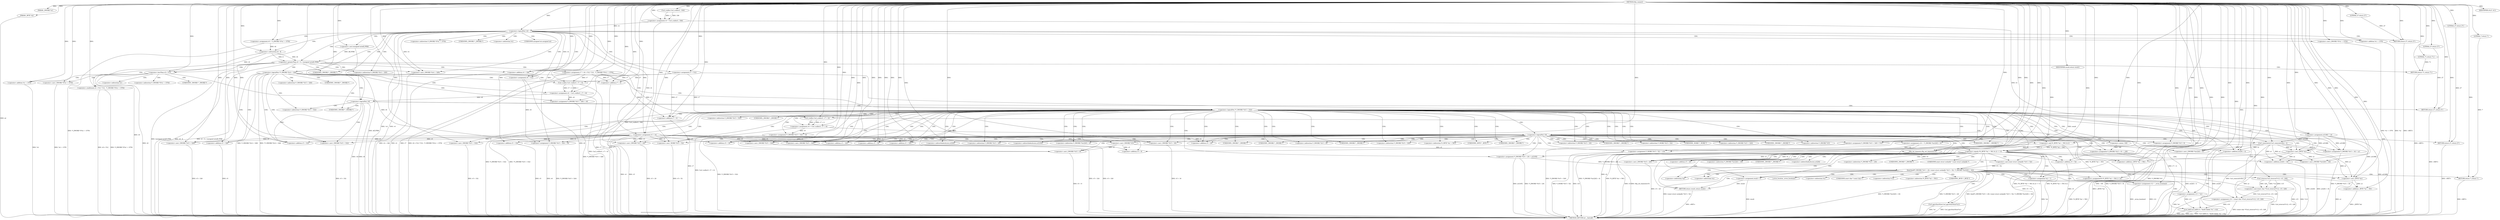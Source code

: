 digraph tftp_connect {  
"1000113" [label = "(METHOD,tftp_connect)" ]
"1000397" [label = "(METHOD_RETURN,int __fastcall)" ]
"1000114" [label = "(PARAM,_DWORD *a1)" ]
"1000115" [label = "(PARAM,_BYTE *a2)" ]
"1000129" [label = "(<operator>.assignment,v4 = Curl_ccalloc(1, 336))" ]
"1000131" [label = "(Curl_ccalloc,Curl_ccalloc(1, 336))" ]
"1000134" [label = "(<operator>.assignment,a1[188] = v4)" ]
"1000140" [label = "(<operator>.logicalNot,!v4)" ]
"1000142" [label = "(RETURN,return 27;,return 27;)" ]
"1000143" [label = "(LITERAL,27,return 27;)" ]
"1000144" [label = "(<operator>.assignment,v5 = v4)" ]
"1000147" [label = "(<operator>.assignment,v6 = *(_DWORD *)(*a1 + 1576))" ]
"1000150" [label = "(<operator>.cast,(_DWORD *)(*a1 + 1576))" ]
"1000152" [label = "(<operator>.addition,*a1 + 1576)" ]
"1000157" [label = "(IDENTIFIER,v6,if ( v6 ))" ]
"1000160" [label = "(<operator>.greaterThan,v6 - 8 > (unsigned int)off_FFB0)" ]
"1000161" [label = "(<operator>.subtraction,v6 - 8)" ]
"1000164" [label = "(<operator>.cast,(unsigned int)off_FFB0)" ]
"1000167" [label = "(RETURN,return 71;,return 71;)" ]
"1000168" [label = "(LITERAL,71,return 71;)" ]
"1000169" [label = "(<operator>.assignment,v7 = v6 < 512 ? 512 : *(_DWORD *)(*a1 + 1576))" ]
"1000171" [label = "(<operator>.conditional,v6 < 512 ? 512 : *(_DWORD *)(*a1 + 1576))" ]
"1000172" [label = "(<operator>.lessThan,v6 < 512)" ]
"1000177" [label = "(<operator>.cast,(_DWORD *)(*a1 + 1576))" ]
"1000179" [label = "(<operator>.addition,*a1 + 1576)" ]
"1000185" [label = "(<operator>.assignment,v6 = 512)" ]
"1000188" [label = "(<operator>.assignment,v7 = 512)" ]
"1000192" [label = "(<operator>.logicalNot,!*(_DWORD *)(v4 + 328))" ]
"1000194" [label = "(<operator>.cast,(_DWORD *)(v4 + 328))" ]
"1000196" [label = "(<operator>.addition,v4 + 328)" ]
"1000200" [label = "(<operator>.assignment,v8 = Curl_ccalloc(1, v7 + 4))" ]
"1000202" [label = "(Curl_ccalloc,Curl_ccalloc(1, v7 + 4))" ]
"1000204" [label = "(<operator>.addition,v7 + 4)" ]
"1000207" [label = "(<operator>.assignment,*(_DWORD *)(v5 + 328) = v8)" ]
"1000209" [label = "(<operator>.cast,(_DWORD *)(v5 + 328))" ]
"1000211" [label = "(<operator>.addition,v5 + 328)" ]
"1000216" [label = "(<operator>.logicalNot,!v8)" ]
"1000218" [label = "(RETURN,return 27;,return 27;)" ]
"1000219" [label = "(LITERAL,27,return 27;)" ]
"1000221" [label = "(<operator>.logicalNot,!*(_DWORD *)(v5 + 332))" ]
"1000223" [label = "(<operator>.cast,(_DWORD *)(v5 + 332))" ]
"1000225" [label = "(<operator>.addition,v5 + 332)" ]
"1000229" [label = "(<operator>.assignment,v9 = Curl_ccalloc(1, v7 + 4))" ]
"1000231" [label = "(Curl_ccalloc,Curl_ccalloc(1, v7 + 4))" ]
"1000233" [label = "(<operator>.addition,v7 + 4)" ]
"1000236" [label = "(<operator>.assignment,*(_DWORD *)(v5 + 332) = v9)" ]
"1000238" [label = "(<operator>.cast,(_DWORD *)(v5 + 332))" ]
"1000240" [label = "(<operator>.addition,v5 + 332)" ]
"1000245" [label = "(<operator>.logicalNot,!v9)" ]
"1000247" [label = "(RETURN,return 27;,return 27;)" ]
"1000248" [label = "(LITERAL,27,return 27;)" ]
"1000249" [label = "(Curl_conncontrol,Curl_conncontrol(a1, 1))" ]
"1000252" [label = "(<operator>.assignment,v10 = *(_DWORD *)(a1[20] + 4))" ]
"1000255" [label = "(<operator>.cast,(_DWORD *)(a1[20] + 4))" ]
"1000257" [label = "(<operator>.addition,a1[20] + 4)" ]
"1000262" [label = "(<operator>.assignment,*(_DWORD *)(v5 + 20) = a1[105])" ]
"1000264" [label = "(<operator>.cast,(_DWORD *)(v5 + 20))" ]
"1000266" [label = "(<operator>.addition,v5 + 20)" ]
"1000272" [label = "(<operator>.assignment,*(_DWORD *)(v5 + 320) = 512)" ]
"1000274" [label = "(<operator>.cast,(_DWORD *)(v5 + 320))" ]
"1000276" [label = "(<operator>.addition,v5 + 320)" ]
"1000280" [label = "(<operator>.assignment,*(_DWORD *)(v5 + 16) = a1)" ]
"1000282" [label = "(<operator>.cast,(_DWORD *)(v5 + 16))" ]
"1000284" [label = "(<operator>.addition,v5 + 16)" ]
"1000288" [label = "(<operator>.assignment,*(_WORD *)(v5 + 52) = v10)" ]
"1000290" [label = "(<operator>.cast,(_WORD *)(v5 + 52))" ]
"1000292" [label = "(<operator>.addition,v5 + 52)" ]
"1000296" [label = "(<operator>.assignment,*(_DWORD *)(v5 + 324) = v6)" ]
"1000298" [label = "(<operator>.cast,(_DWORD *)(v5 + 324))" ]
"1000300" [label = "(<operator>.addition,v5 + 324)" ]
"1000304" [label = "(<operator>.assignment,*(_DWORD *)v5 = 0)" ]
"1000306" [label = "(<operator>.cast,(_DWORD *)v5)" ]
"1000310" [label = "(<operator>.assignment,*(_DWORD *)(v5 + 8) = -100)" ]
"1000312" [label = "(<operator>.cast,(_DWORD *)(v5 + 8))" ]
"1000314" [label = "(<operator>.addition,v5 + 8)" ]
"1000317" [label = "(<operator>.minus,-100)" ]
"1000319" [label = "(tftp_set_timeouts,tftp_set_timeouts(v5))" ]
"1000322" [label = "(<operator>.equals,(*((_BYTE *)a1 + 591) & 2) == 0)" ]
"1000323" [label = "(<operator>.and,*((_BYTE *)a1 + 591) & 2)" ]
"1000325" [label = "(<operator>.addition,(_BYTE *)a1 + 591)" ]
"1000326" [label = "(<operator>.cast,(_BYTE *)a1)" ]
"1000334" [label = "(bind,bind(*(_DWORD *)(v5 + 20), (const struct sockaddr *)(v5 + 52), *(_DWORD *)(a1[20] + 16)))" ]
"1000336" [label = "(<operator>.cast,(_DWORD *)(v5 + 20))" ]
"1000338" [label = "(<operator>.addition,v5 + 20)" ]
"1000341" [label = "(<operator>.cast,(const struct sockaddr *)(v5 + 52))" ]
"1000343" [label = "(<operator>.addition,v5 + 52)" ]
"1000347" [label = "(<operator>.cast,(_DWORD *)(a1[20] + 16))" ]
"1000349" [label = "(<operator>.addition,a1[20] + 16)" ]
"1000355" [label = "(<operator>.assignment,v12 = _errno_location())" ]
"1000358" [label = "(<operator>.assignment,v13 = *a1)" ]
"1000362" [label = "(<operator>.assignment,v14 = (const char *)Curl_strerror(*v12, v15, 128))" ]
"1000364" [label = "(<operator>.cast,(const char *)Curl_strerror(*v12, v15, 128))" ]
"1000366" [label = "(Curl_strerror,Curl_strerror(*v12, v15, 128))" ]
"1000371" [label = "(Curl_failf,Curl_failf(v13, \"bind() failed; %s\", v14))" ]
"1000375" [label = "(RETURN,return 7;,return 7;)" ]
"1000376" [label = "(LITERAL,7,return 7;)" ]
"1000377" [label = "(<operators>.assignmentOr,*((_BYTE *)a1 + 591) |= 2u)" ]
"1000379" [label = "(<operator>.addition,(_BYTE *)a1 + 591)" ]
"1000380" [label = "(<operator>.cast,(_BYTE *)a1)" ]
"1000385" [label = "(Curl_pgrsStartNow,Curl_pgrsStartNow(*a1))" ]
"1000388" [label = "(<operator>.assignment,result = 0)" ]
"1000391" [label = "(<operator>.assignment,*a2 = 1)" ]
"1000395" [label = "(RETURN,return result;,return result;)" ]
"1000396" [label = "(IDENTIFIER,result,return result;)" ]
"1000149" [label = "(<operator>.indirection,*(_DWORD *)(*a1 + 1576))" ]
"1000151" [label = "(UNKNOWN,_DWORD *,_DWORD *)" ]
"1000153" [label = "(<operator>.indirection,*a1)" ]
"1000165" [label = "(UNKNOWN,unsigned int,unsigned int)" ]
"1000176" [label = "(<operator>.indirection,*(_DWORD *)(*a1 + 1576))" ]
"1000178" [label = "(UNKNOWN,_DWORD *,_DWORD *)" ]
"1000180" [label = "(<operator>.indirection,*a1)" ]
"1000193" [label = "(<operator>.indirection,*(_DWORD *)(v4 + 328))" ]
"1000195" [label = "(UNKNOWN,_DWORD *,_DWORD *)" ]
"1000208" [label = "(<operator>.indirection,*(_DWORD *)(v5 + 328))" ]
"1000210" [label = "(UNKNOWN,_DWORD *,_DWORD *)" ]
"1000222" [label = "(<operator>.indirection,*(_DWORD *)(v5 + 332))" ]
"1000224" [label = "(UNKNOWN,_DWORD *,_DWORD *)" ]
"1000237" [label = "(<operator>.indirection,*(_DWORD *)(v5 + 332))" ]
"1000239" [label = "(UNKNOWN,_DWORD *,_DWORD *)" ]
"1000254" [label = "(<operator>.indirection,*(_DWORD *)(a1[20] + 4))" ]
"1000256" [label = "(UNKNOWN,_DWORD *,_DWORD *)" ]
"1000258" [label = "(<operator>.indirectIndexAccess,a1[20])" ]
"1000263" [label = "(<operator>.indirection,*(_DWORD *)(v5 + 20))" ]
"1000265" [label = "(UNKNOWN,_DWORD *,_DWORD *)" ]
"1000269" [label = "(<operator>.indirectIndexAccess,a1[105])" ]
"1000273" [label = "(<operator>.indirection,*(_DWORD *)(v5 + 320))" ]
"1000275" [label = "(UNKNOWN,_DWORD *,_DWORD *)" ]
"1000281" [label = "(<operator>.indirection,*(_DWORD *)(v5 + 16))" ]
"1000283" [label = "(UNKNOWN,_DWORD *,_DWORD *)" ]
"1000289" [label = "(<operator>.indirection,*(_WORD *)(v5 + 52))" ]
"1000291" [label = "(UNKNOWN,_WORD *,_WORD *)" ]
"1000297" [label = "(<operator>.indirection,*(_DWORD *)(v5 + 324))" ]
"1000299" [label = "(UNKNOWN,_DWORD *,_DWORD *)" ]
"1000305" [label = "(<operator>.indirection,*(_DWORD *)v5)" ]
"1000307" [label = "(UNKNOWN,_DWORD *,_DWORD *)" ]
"1000311" [label = "(<operator>.indirection,*(_DWORD *)(v5 + 8))" ]
"1000313" [label = "(UNKNOWN,_DWORD *,_DWORD *)" ]
"1000324" [label = "(<operator>.indirection,*((_BYTE *)a1 + 591))" ]
"1000327" [label = "(UNKNOWN,_BYTE *,_BYTE *)" ]
"1000335" [label = "(<operator>.indirection,*(_DWORD *)(v5 + 20))" ]
"1000337" [label = "(UNKNOWN,_DWORD *,_DWORD *)" ]
"1000342" [label = "(UNKNOWN,const struct sockaddr *,const struct sockaddr *)" ]
"1000346" [label = "(<operator>.indirection,*(_DWORD *)(a1[20] + 16))" ]
"1000348" [label = "(UNKNOWN,_DWORD *,_DWORD *)" ]
"1000350" [label = "(<operator>.indirectIndexAccess,a1[20])" ]
"1000357" [label = "(_errno_location,_errno_location())" ]
"1000360" [label = "(<operator>.indirection,*a1)" ]
"1000365" [label = "(UNKNOWN,const char *,const char *)" ]
"1000367" [label = "(<operator>.indirection,*v12)" ]
"1000378" [label = "(<operator>.indirection,*((_BYTE *)a1 + 591))" ]
"1000381" [label = "(UNKNOWN,_BYTE *,_BYTE *)" ]
"1000386" [label = "(<operator>.indirection,*a1)" ]
"1000392" [label = "(<operator>.indirection,*a2)" ]
  "1000167" -> "1000397"  [ label = "DDG: <RET>"] 
  "1000257" -> "1000397"  [ label = "DDG: a1[20]"] 
  "1000272" -> "1000397"  [ label = "DDG: *(_DWORD *)(v5 + 320)"] 
  "1000358" -> "1000397"  [ label = "DDG: *a1"] 
  "1000211" -> "1000397"  [ label = "DDG: v5"] 
  "1000288" -> "1000397"  [ label = "DDG: *(_WORD *)(v5 + 52)"] 
  "1000160" -> "1000397"  [ label = "DDG: (unsigned int)off_FFB0"] 
  "1000160" -> "1000397"  [ label = "DDG: v6 - 8"] 
  "1000371" -> "1000397"  [ label = "DDG: v14"] 
  "1000204" -> "1000397"  [ label = "DDG: v7"] 
  "1000288" -> "1000397"  [ label = "DDG: v10"] 
  "1000388" -> "1000397"  [ label = "DDG: result"] 
  "1000334" -> "1000397"  [ label = "DDG: *(_DWORD *)(v5 + 20)"] 
  "1000322" -> "1000397"  [ label = "DDG: (*((_BYTE *)a1 + 591) & 2) == 0"] 
  "1000188" -> "1000397"  [ label = "DDG: v7"] 
  "1000164" -> "1000397"  [ label = "DDG: off_FFB0"] 
  "1000343" -> "1000397"  [ label = "DDG: v5"] 
  "1000319" -> "1000397"  [ label = "DDG: tftp_set_timeouts(v5)"] 
  "1000262" -> "1000397"  [ label = "DDG: a1[105]"] 
  "1000231" -> "1000397"  [ label = "DDG: v7 + 4"] 
  "1000245" -> "1000397"  [ label = "DDG: v9"] 
  "1000216" -> "1000397"  [ label = "DDG: v8"] 
  "1000334" -> "1000397"  [ label = "DDG: bind(*(_DWORD *)(v5 + 20), (const struct sockaddr *)(v5 + 52), *(_DWORD *)(a1[20] + 16))"] 
  "1000209" -> "1000397"  [ label = "DDG: v5 + 328"] 
  "1000322" -> "1000397"  [ label = "DDG: *((_BYTE *)a1 + 591) & 2"] 
  "1000362" -> "1000397"  [ label = "DDG: (const char *)Curl_strerror(*v12, v15, 128)"] 
  "1000366" -> "1000397"  [ label = "DDG: v15"] 
  "1000391" -> "1000397"  [ label = "DDG: *a2"] 
  "1000221" -> "1000397"  [ label = "DDG: !*(_DWORD *)(v5 + 332)"] 
  "1000379" -> "1000397"  [ label = "DDG: (_BYTE *)a1"] 
  "1000150" -> "1000397"  [ label = "DDG: *a1 + 1576"] 
  "1000233" -> "1000397"  [ label = "DDG: v7"] 
  "1000355" -> "1000397"  [ label = "DDG: v12"] 
  "1000380" -> "1000397"  [ label = "DDG: a1"] 
  "1000319" -> "1000397"  [ label = "DDG: v5"] 
  "1000264" -> "1000397"  [ label = "DDG: v5 + 20"] 
  "1000152" -> "1000397"  [ label = "DDG: *a1"] 
  "1000240" -> "1000397"  [ label = "DDG: v5"] 
  "1000334" -> "1000397"  [ label = "DDG: (const struct sockaddr *)(v5 + 52)"] 
  "1000290" -> "1000397"  [ label = "DDG: v5 + 52"] 
  "1000147" -> "1000397"  [ label = "DDG: *(_DWORD *)(*a1 + 1576)"] 
  "1000179" -> "1000397"  [ label = "DDG: *a1"] 
  "1000202" -> "1000397"  [ label = "DDG: v7 + 4"] 
  "1000115" -> "1000397"  [ label = "DDG: a2"] 
  "1000262" -> "1000397"  [ label = "DDG: *(_DWORD *)(v5 + 20)"] 
  "1000385" -> "1000397"  [ label = "DDG: Curl_pgrsStartNow(*a1)"] 
  "1000236" -> "1000397"  [ label = "DDG: *(_DWORD *)(v5 + 332)"] 
  "1000349" -> "1000397"  [ label = "DDG: a1[20]"] 
  "1000334" -> "1000397"  [ label = "DDG: *(_DWORD *)(a1[20] + 16)"] 
  "1000366" -> "1000397"  [ label = "DDG: *v12"] 
  "1000377" -> "1000397"  [ label = "DDG: *((_BYTE *)a1 + 591)"] 
  "1000221" -> "1000397"  [ label = "DDG: *(_DWORD *)(v5 + 332)"] 
  "1000192" -> "1000397"  [ label = "DDG: *(_DWORD *)(v4 + 328)"] 
  "1000129" -> "1000397"  [ label = "DDG: Curl_ccalloc(1, 336)"] 
  "1000312" -> "1000397"  [ label = "DDG: v5 + 8"] 
  "1000249" -> "1000397"  [ label = "DDG: Curl_conncontrol(a1, 1)"] 
  "1000341" -> "1000397"  [ label = "DDG: v5 + 52"] 
  "1000169" -> "1000397"  [ label = "DDG: v7"] 
  "1000364" -> "1000397"  [ label = "DDG: Curl_strerror(*v12, v15, 128)"] 
  "1000296" -> "1000397"  [ label = "DDG: v6"] 
  "1000223" -> "1000397"  [ label = "DDG: v5 + 332"] 
  "1000371" -> "1000397"  [ label = "DDG: v13"] 
  "1000310" -> "1000397"  [ label = "DDG: -100"] 
  "1000347" -> "1000397"  [ label = "DDG: a1[20] + 16"] 
  "1000229" -> "1000397"  [ label = "DDG: Curl_ccalloc(1, v7 + 4)"] 
  "1000310" -> "1000397"  [ label = "DDG: *(_DWORD *)(v5 + 8)"] 
  "1000207" -> "1000397"  [ label = "DDG: *(_DWORD *)(v5 + 328)"] 
  "1000255" -> "1000397"  [ label = "DDG: a1[20] + 4"] 
  "1000169" -> "1000397"  [ label = "DDG: v6 < 512 ? 512 : *(_DWORD *)(*a1 + 1576)"] 
  "1000280" -> "1000397"  [ label = "DDG: *(_DWORD *)(v5 + 16)"] 
  "1000134" -> "1000397"  [ label = "DDG: a1[188]"] 
  "1000140" -> "1000397"  [ label = "DDG: v4"] 
  "1000192" -> "1000397"  [ label = "DDG: !*(_DWORD *)(v4 + 328)"] 
  "1000326" -> "1000397"  [ label = "DDG: a1"] 
  "1000298" -> "1000397"  [ label = "DDG: v5 + 324"] 
  "1000171" -> "1000397"  [ label = "DDG: *(_DWORD *)(*a1 + 1576)"] 
  "1000177" -> "1000397"  [ label = "DDG: *a1 + 1576"] 
  "1000194" -> "1000397"  [ label = "DDG: v4 + 328"] 
  "1000140" -> "1000397"  [ label = "DDG: !v4"] 
  "1000144" -> "1000397"  [ label = "DDG: v5"] 
  "1000216" -> "1000397"  [ label = "DDG: !v8"] 
  "1000355" -> "1000397"  [ label = "DDG: _errno_location()"] 
  "1000282" -> "1000397"  [ label = "DDG: v5 + 16"] 
  "1000304" -> "1000397"  [ label = "DDG: *(_DWORD *)v5"] 
  "1000172" -> "1000397"  [ label = "DDG: v6"] 
  "1000160" -> "1000397"  [ label = "DDG: v6 - 8 > (unsigned int)off_FFB0"] 
  "1000252" -> "1000397"  [ label = "DDG: *(_DWORD *)(a1[20] + 4)"] 
  "1000325" -> "1000397"  [ label = "DDG: (_BYTE *)a1"] 
  "1000274" -> "1000397"  [ label = "DDG: v5 + 320"] 
  "1000171" -> "1000397"  [ label = "DDG: v6 < 512"] 
  "1000200" -> "1000397"  [ label = "DDG: Curl_ccalloc(1, v7 + 4)"] 
  "1000196" -> "1000397"  [ label = "DDG: v4"] 
  "1000296" -> "1000397"  [ label = "DDG: *(_DWORD *)(v5 + 324)"] 
  "1000144" -> "1000397"  [ label = "DDG: v4"] 
  "1000238" -> "1000397"  [ label = "DDG: v5 + 332"] 
  "1000245" -> "1000397"  [ label = "DDG: !v9"] 
  "1000336" -> "1000397"  [ label = "DDG: v5 + 20"] 
  "1000371" -> "1000397"  [ label = "DDG: Curl_failf(v13, \"bind() failed; %s\", v14)"] 
  "1000323" -> "1000397"  [ label = "DDG: *((_BYTE *)a1 + 591)"] 
  "1000385" -> "1000397"  [ label = "DDG: *a1"] 
  "1000161" -> "1000397"  [ label = "DDG: v6"] 
  "1000185" -> "1000397"  [ label = "DDG: v6"] 
  "1000247" -> "1000397"  [ label = "DDG: <RET>"] 
  "1000142" -> "1000397"  [ label = "DDG: <RET>"] 
  "1000375" -> "1000397"  [ label = "DDG: <RET>"] 
  "1000395" -> "1000397"  [ label = "DDG: <RET>"] 
  "1000218" -> "1000397"  [ label = "DDG: <RET>"] 
  "1000113" -> "1000114"  [ label = "DDG: "] 
  "1000113" -> "1000115"  [ label = "DDG: "] 
  "1000131" -> "1000129"  [ label = "DDG: 1"] 
  "1000131" -> "1000129"  [ label = "DDG: 336"] 
  "1000113" -> "1000129"  [ label = "DDG: "] 
  "1000113" -> "1000131"  [ label = "DDG: "] 
  "1000129" -> "1000134"  [ label = "DDG: v4"] 
  "1000113" -> "1000134"  [ label = "DDG: "] 
  "1000113" -> "1000140"  [ label = "DDG: "] 
  "1000129" -> "1000140"  [ label = "DDG: v4"] 
  "1000143" -> "1000142"  [ label = "DDG: 27"] 
  "1000113" -> "1000142"  [ label = "DDG: "] 
  "1000113" -> "1000143"  [ label = "DDG: "] 
  "1000140" -> "1000144"  [ label = "DDG: v4"] 
  "1000113" -> "1000144"  [ label = "DDG: "] 
  "1000113" -> "1000147"  [ label = "DDG: "] 
  "1000113" -> "1000150"  [ label = "DDG: "] 
  "1000113" -> "1000152"  [ label = "DDG: "] 
  "1000113" -> "1000157"  [ label = "DDG: "] 
  "1000161" -> "1000160"  [ label = "DDG: v6"] 
  "1000161" -> "1000160"  [ label = "DDG: 8"] 
  "1000147" -> "1000161"  [ label = "DDG: v6"] 
  "1000113" -> "1000161"  [ label = "DDG: "] 
  "1000164" -> "1000160"  [ label = "DDG: off_FFB0"] 
  "1000113" -> "1000164"  [ label = "DDG: "] 
  "1000168" -> "1000167"  [ label = "DDG: 71"] 
  "1000113" -> "1000167"  [ label = "DDG: "] 
  "1000113" -> "1000168"  [ label = "DDG: "] 
  "1000113" -> "1000169"  [ label = "DDG: "] 
  "1000161" -> "1000172"  [ label = "DDG: v6"] 
  "1000113" -> "1000172"  [ label = "DDG: "] 
  "1000113" -> "1000171"  [ label = "DDG: "] 
  "1000113" -> "1000177"  [ label = "DDG: "] 
  "1000113" -> "1000179"  [ label = "DDG: "] 
  "1000113" -> "1000185"  [ label = "DDG: "] 
  "1000113" -> "1000188"  [ label = "DDG: "] 
  "1000113" -> "1000194"  [ label = "DDG: "] 
  "1000140" -> "1000194"  [ label = "DDG: v4"] 
  "1000113" -> "1000196"  [ label = "DDG: "] 
  "1000140" -> "1000196"  [ label = "DDG: v4"] 
  "1000202" -> "1000200"  [ label = "DDG: 1"] 
  "1000202" -> "1000200"  [ label = "DDG: v7 + 4"] 
  "1000113" -> "1000200"  [ label = "DDG: "] 
  "1000113" -> "1000202"  [ label = "DDG: "] 
  "1000188" -> "1000202"  [ label = "DDG: v7"] 
  "1000169" -> "1000202"  [ label = "DDG: v7"] 
  "1000188" -> "1000204"  [ label = "DDG: v7"] 
  "1000169" -> "1000204"  [ label = "DDG: v7"] 
  "1000113" -> "1000204"  [ label = "DDG: "] 
  "1000200" -> "1000207"  [ label = "DDG: v8"] 
  "1000113" -> "1000207"  [ label = "DDG: "] 
  "1000144" -> "1000209"  [ label = "DDG: v5"] 
  "1000113" -> "1000209"  [ label = "DDG: "] 
  "1000144" -> "1000211"  [ label = "DDG: v5"] 
  "1000113" -> "1000211"  [ label = "DDG: "] 
  "1000113" -> "1000216"  [ label = "DDG: "] 
  "1000200" -> "1000216"  [ label = "DDG: v8"] 
  "1000219" -> "1000218"  [ label = "DDG: 27"] 
  "1000113" -> "1000218"  [ label = "DDG: "] 
  "1000113" -> "1000219"  [ label = "DDG: "] 
  "1000144" -> "1000223"  [ label = "DDG: v5"] 
  "1000113" -> "1000223"  [ label = "DDG: "] 
  "1000144" -> "1000225"  [ label = "DDG: v5"] 
  "1000113" -> "1000225"  [ label = "DDG: "] 
  "1000231" -> "1000229"  [ label = "DDG: 1"] 
  "1000231" -> "1000229"  [ label = "DDG: v7 + 4"] 
  "1000113" -> "1000229"  [ label = "DDG: "] 
  "1000113" -> "1000231"  [ label = "DDG: "] 
  "1000188" -> "1000231"  [ label = "DDG: v7"] 
  "1000169" -> "1000231"  [ label = "DDG: v7"] 
  "1000188" -> "1000233"  [ label = "DDG: v7"] 
  "1000169" -> "1000233"  [ label = "DDG: v7"] 
  "1000113" -> "1000233"  [ label = "DDG: "] 
  "1000229" -> "1000236"  [ label = "DDG: v9"] 
  "1000113" -> "1000236"  [ label = "DDG: "] 
  "1000113" -> "1000238"  [ label = "DDG: "] 
  "1000144" -> "1000238"  [ label = "DDG: v5"] 
  "1000113" -> "1000240"  [ label = "DDG: "] 
  "1000144" -> "1000240"  [ label = "DDG: v5"] 
  "1000113" -> "1000245"  [ label = "DDG: "] 
  "1000229" -> "1000245"  [ label = "DDG: v9"] 
  "1000248" -> "1000247"  [ label = "DDG: 27"] 
  "1000113" -> "1000247"  [ label = "DDG: "] 
  "1000113" -> "1000248"  [ label = "DDG: "] 
  "1000134" -> "1000249"  [ label = "DDG: a1[188]"] 
  "1000113" -> "1000249"  [ label = "DDG: "] 
  "1000113" -> "1000252"  [ label = "DDG: "] 
  "1000249" -> "1000255"  [ label = "DDG: a1"] 
  "1000113" -> "1000255"  [ label = "DDG: "] 
  "1000249" -> "1000257"  [ label = "DDG: a1"] 
  "1000113" -> "1000257"  [ label = "DDG: "] 
  "1000249" -> "1000262"  [ label = "DDG: a1"] 
  "1000113" -> "1000264"  [ label = "DDG: "] 
  "1000144" -> "1000264"  [ label = "DDG: v5"] 
  "1000113" -> "1000266"  [ label = "DDG: "] 
  "1000144" -> "1000266"  [ label = "DDG: v5"] 
  "1000113" -> "1000272"  [ label = "DDG: "] 
  "1000113" -> "1000274"  [ label = "DDG: "] 
  "1000144" -> "1000274"  [ label = "DDG: v5"] 
  "1000113" -> "1000276"  [ label = "DDG: "] 
  "1000144" -> "1000276"  [ label = "DDG: v5"] 
  "1000249" -> "1000280"  [ label = "DDG: a1"] 
  "1000134" -> "1000280"  [ label = "DDG: a1[188]"] 
  "1000113" -> "1000280"  [ label = "DDG: "] 
  "1000113" -> "1000282"  [ label = "DDG: "] 
  "1000144" -> "1000282"  [ label = "DDG: v5"] 
  "1000113" -> "1000284"  [ label = "DDG: "] 
  "1000144" -> "1000284"  [ label = "DDG: v5"] 
  "1000252" -> "1000288"  [ label = "DDG: v10"] 
  "1000113" -> "1000288"  [ label = "DDG: "] 
  "1000113" -> "1000290"  [ label = "DDG: "] 
  "1000144" -> "1000290"  [ label = "DDG: v5"] 
  "1000113" -> "1000292"  [ label = "DDG: "] 
  "1000144" -> "1000292"  [ label = "DDG: v5"] 
  "1000172" -> "1000296"  [ label = "DDG: v6"] 
  "1000185" -> "1000296"  [ label = "DDG: v6"] 
  "1000113" -> "1000296"  [ label = "DDG: "] 
  "1000113" -> "1000298"  [ label = "DDG: "] 
  "1000144" -> "1000298"  [ label = "DDG: v5"] 
  "1000113" -> "1000300"  [ label = "DDG: "] 
  "1000144" -> "1000300"  [ label = "DDG: v5"] 
  "1000113" -> "1000304"  [ label = "DDG: "] 
  "1000113" -> "1000306"  [ label = "DDG: "] 
  "1000144" -> "1000306"  [ label = "DDG: v5"] 
  "1000317" -> "1000310"  [ label = "DDG: 100"] 
  "1000306" -> "1000312"  [ label = "DDG: v5"] 
  "1000113" -> "1000312"  [ label = "DDG: "] 
  "1000306" -> "1000314"  [ label = "DDG: v5"] 
  "1000113" -> "1000314"  [ label = "DDG: "] 
  "1000113" -> "1000317"  [ label = "DDG: "] 
  "1000113" -> "1000319"  [ label = "DDG: "] 
  "1000306" -> "1000319"  [ label = "DDG: v5"] 
  "1000323" -> "1000322"  [ label = "DDG: *((_BYTE *)a1 + 591)"] 
  "1000323" -> "1000322"  [ label = "DDG: 2"] 
  "1000326" -> "1000325"  [ label = "DDG: a1"] 
  "1000134" -> "1000326"  [ label = "DDG: a1[188]"] 
  "1000113" -> "1000326"  [ label = "DDG: "] 
  "1000249" -> "1000326"  [ label = "DDG: a1"] 
  "1000113" -> "1000325"  [ label = "DDG: "] 
  "1000113" -> "1000323"  [ label = "DDG: "] 
  "1000113" -> "1000322"  [ label = "DDG: "] 
  "1000262" -> "1000334"  [ label = "DDG: *(_DWORD *)(v5 + 20)"] 
  "1000319" -> "1000336"  [ label = "DDG: v5"] 
  "1000113" -> "1000336"  [ label = "DDG: "] 
  "1000319" -> "1000338"  [ label = "DDG: v5"] 
  "1000113" -> "1000338"  [ label = "DDG: "] 
  "1000341" -> "1000334"  [ label = "DDG: v5 + 52"] 
  "1000113" -> "1000341"  [ label = "DDG: "] 
  "1000319" -> "1000341"  [ label = "DDG: v5"] 
  "1000113" -> "1000343"  [ label = "DDG: "] 
  "1000319" -> "1000343"  [ label = "DDG: v5"] 
  "1000326" -> "1000347"  [ label = "DDG: a1"] 
  "1000249" -> "1000347"  [ label = "DDG: a1"] 
  "1000113" -> "1000347"  [ label = "DDG: "] 
  "1000326" -> "1000349"  [ label = "DDG: a1"] 
  "1000249" -> "1000349"  [ label = "DDG: a1"] 
  "1000113" -> "1000349"  [ label = "DDG: "] 
  "1000113" -> "1000355"  [ label = "DDG: "] 
  "1000113" -> "1000358"  [ label = "DDG: "] 
  "1000364" -> "1000362"  [ label = "DDG: Curl_strerror(*v12, v15, 128)"] 
  "1000113" -> "1000362"  [ label = "DDG: "] 
  "1000366" -> "1000364"  [ label = "DDG: *v12"] 
  "1000366" -> "1000364"  [ label = "DDG: v15"] 
  "1000366" -> "1000364"  [ label = "DDG: 128"] 
  "1000113" -> "1000366"  [ label = "DDG: "] 
  "1000358" -> "1000371"  [ label = "DDG: v13"] 
  "1000113" -> "1000371"  [ label = "DDG: "] 
  "1000362" -> "1000371"  [ label = "DDG: v14"] 
  "1000376" -> "1000375"  [ label = "DDG: 7"] 
  "1000113" -> "1000375"  [ label = "DDG: "] 
  "1000113" -> "1000376"  [ label = "DDG: "] 
  "1000113" -> "1000377"  [ label = "DDG: "] 
  "1000323" -> "1000377"  [ label = "DDG: *((_BYTE *)a1 + 591)"] 
  "1000380" -> "1000379"  [ label = "DDG: a1"] 
  "1000134" -> "1000380"  [ label = "DDG: a1[188]"] 
  "1000326" -> "1000380"  [ label = "DDG: a1"] 
  "1000113" -> "1000380"  [ label = "DDG: "] 
  "1000249" -> "1000380"  [ label = "DDG: a1"] 
  "1000113" -> "1000379"  [ label = "DDG: "] 
  "1000113" -> "1000388"  [ label = "DDG: "] 
  "1000113" -> "1000391"  [ label = "DDG: "] 
  "1000396" -> "1000395"  [ label = "DDG: result"] 
  "1000388" -> "1000395"  [ label = "DDG: result"] 
  "1000113" -> "1000396"  [ label = "DDG: "] 
  "1000140" -> "1000144"  [ label = "CDG: "] 
  "1000140" -> "1000142"  [ label = "CDG: "] 
  "1000140" -> "1000153"  [ label = "CDG: "] 
  "1000140" -> "1000152"  [ label = "CDG: "] 
  "1000140" -> "1000151"  [ label = "CDG: "] 
  "1000140" -> "1000150"  [ label = "CDG: "] 
  "1000140" -> "1000149"  [ label = "CDG: "] 
  "1000140" -> "1000147"  [ label = "CDG: "] 
  "1000140" -> "1000160"  [ label = "CDG: "] 
  "1000140" -> "1000165"  [ label = "CDG: "] 
  "1000140" -> "1000164"  [ label = "CDG: "] 
  "1000140" -> "1000161"  [ label = "CDG: "] 
  "1000140" -> "1000192"  [ label = "CDG: "] 
  "1000140" -> "1000188"  [ label = "CDG: "] 
  "1000140" -> "1000185"  [ label = "CDG: "] 
  "1000140" -> "1000196"  [ label = "CDG: "] 
  "1000140" -> "1000195"  [ label = "CDG: "] 
  "1000140" -> "1000194"  [ label = "CDG: "] 
  "1000140" -> "1000193"  [ label = "CDG: "] 
  "1000160" -> "1000172"  [ label = "CDG: "] 
  "1000160" -> "1000171"  [ label = "CDG: "] 
  "1000160" -> "1000169"  [ label = "CDG: "] 
  "1000160" -> "1000167"  [ label = "CDG: "] 
  "1000160" -> "1000192"  [ label = "CDG: "] 
  "1000160" -> "1000196"  [ label = "CDG: "] 
  "1000160" -> "1000195"  [ label = "CDG: "] 
  "1000160" -> "1000194"  [ label = "CDG: "] 
  "1000160" -> "1000193"  [ label = "CDG: "] 
  "1000172" -> "1000176"  [ label = "CDG: "] 
  "1000172" -> "1000180"  [ label = "CDG: "] 
  "1000172" -> "1000179"  [ label = "CDG: "] 
  "1000172" -> "1000178"  [ label = "CDG: "] 
  "1000172" -> "1000177"  [ label = "CDG: "] 
  "1000192" -> "1000208"  [ label = "CDG: "] 
  "1000192" -> "1000207"  [ label = "CDG: "] 
  "1000192" -> "1000204"  [ label = "CDG: "] 
  "1000192" -> "1000202"  [ label = "CDG: "] 
  "1000192" -> "1000200"  [ label = "CDG: "] 
  "1000192" -> "1000224"  [ label = "CDG: "] 
  "1000192" -> "1000223"  [ label = "CDG: "] 
  "1000192" -> "1000222"  [ label = "CDG: "] 
  "1000192" -> "1000221"  [ label = "CDG: "] 
  "1000192" -> "1000216"  [ label = "CDG: "] 
  "1000192" -> "1000211"  [ label = "CDG: "] 
  "1000192" -> "1000210"  [ label = "CDG: "] 
  "1000192" -> "1000209"  [ label = "CDG: "] 
  "1000192" -> "1000225"  [ label = "CDG: "] 
  "1000216" -> "1000224"  [ label = "CDG: "] 
  "1000216" -> "1000223"  [ label = "CDG: "] 
  "1000216" -> "1000222"  [ label = "CDG: "] 
  "1000216" -> "1000221"  [ label = "CDG: "] 
  "1000216" -> "1000218"  [ label = "CDG: "] 
  "1000216" -> "1000225"  [ label = "CDG: "] 
  "1000221" -> "1000240"  [ label = "CDG: "] 
  "1000221" -> "1000239"  [ label = "CDG: "] 
  "1000221" -> "1000238"  [ label = "CDG: "] 
  "1000221" -> "1000237"  [ label = "CDG: "] 
  "1000221" -> "1000236"  [ label = "CDG: "] 
  "1000221" -> "1000233"  [ label = "CDG: "] 
  "1000221" -> "1000231"  [ label = "CDG: "] 
  "1000221" -> "1000229"  [ label = "CDG: "] 
  "1000221" -> "1000256"  [ label = "CDG: "] 
  "1000221" -> "1000255"  [ label = "CDG: "] 
  "1000221" -> "1000254"  [ label = "CDG: "] 
  "1000221" -> "1000252"  [ label = "CDG: "] 
  "1000221" -> "1000249"  [ label = "CDG: "] 
  "1000221" -> "1000245"  [ label = "CDG: "] 
  "1000221" -> "1000272"  [ label = "CDG: "] 
  "1000221" -> "1000269"  [ label = "CDG: "] 
  "1000221" -> "1000266"  [ label = "CDG: "] 
  "1000221" -> "1000265"  [ label = "CDG: "] 
  "1000221" -> "1000264"  [ label = "CDG: "] 
  "1000221" -> "1000263"  [ label = "CDG: "] 
  "1000221" -> "1000262"  [ label = "CDG: "] 
  "1000221" -> "1000258"  [ label = "CDG: "] 
  "1000221" -> "1000257"  [ label = "CDG: "] 
  "1000221" -> "1000288"  [ label = "CDG: "] 
  "1000221" -> "1000284"  [ label = "CDG: "] 
  "1000221" -> "1000283"  [ label = "CDG: "] 
  "1000221" -> "1000282"  [ label = "CDG: "] 
  "1000221" -> "1000281"  [ label = "CDG: "] 
  "1000221" -> "1000280"  [ label = "CDG: "] 
  "1000221" -> "1000276"  [ label = "CDG: "] 
  "1000221" -> "1000275"  [ label = "CDG: "] 
  "1000221" -> "1000274"  [ label = "CDG: "] 
  "1000221" -> "1000273"  [ label = "CDG: "] 
  "1000221" -> "1000304"  [ label = "CDG: "] 
  "1000221" -> "1000300"  [ label = "CDG: "] 
  "1000221" -> "1000299"  [ label = "CDG: "] 
  "1000221" -> "1000298"  [ label = "CDG: "] 
  "1000221" -> "1000297"  [ label = "CDG: "] 
  "1000221" -> "1000296"  [ label = "CDG: "] 
  "1000221" -> "1000292"  [ label = "CDG: "] 
  "1000221" -> "1000291"  [ label = "CDG: "] 
  "1000221" -> "1000290"  [ label = "CDG: "] 
  "1000221" -> "1000289"  [ label = "CDG: "] 
  "1000221" -> "1000319"  [ label = "CDG: "] 
  "1000221" -> "1000317"  [ label = "CDG: "] 
  "1000221" -> "1000314"  [ label = "CDG: "] 
  "1000221" -> "1000313"  [ label = "CDG: "] 
  "1000221" -> "1000312"  [ label = "CDG: "] 
  "1000221" -> "1000311"  [ label = "CDG: "] 
  "1000221" -> "1000310"  [ label = "CDG: "] 
  "1000221" -> "1000307"  [ label = "CDG: "] 
  "1000221" -> "1000306"  [ label = "CDG: "] 
  "1000221" -> "1000305"  [ label = "CDG: "] 
  "1000221" -> "1000327"  [ label = "CDG: "] 
  "1000221" -> "1000326"  [ label = "CDG: "] 
  "1000221" -> "1000325"  [ label = "CDG: "] 
  "1000221" -> "1000324"  [ label = "CDG: "] 
  "1000221" -> "1000323"  [ label = "CDG: "] 
  "1000221" -> "1000322"  [ label = "CDG: "] 
  "1000245" -> "1000256"  [ label = "CDG: "] 
  "1000245" -> "1000255"  [ label = "CDG: "] 
  "1000245" -> "1000254"  [ label = "CDG: "] 
  "1000245" -> "1000252"  [ label = "CDG: "] 
  "1000245" -> "1000249"  [ label = "CDG: "] 
  "1000245" -> "1000247"  [ label = "CDG: "] 
  "1000245" -> "1000272"  [ label = "CDG: "] 
  "1000245" -> "1000269"  [ label = "CDG: "] 
  "1000245" -> "1000266"  [ label = "CDG: "] 
  "1000245" -> "1000265"  [ label = "CDG: "] 
  "1000245" -> "1000264"  [ label = "CDG: "] 
  "1000245" -> "1000263"  [ label = "CDG: "] 
  "1000245" -> "1000262"  [ label = "CDG: "] 
  "1000245" -> "1000258"  [ label = "CDG: "] 
  "1000245" -> "1000257"  [ label = "CDG: "] 
  "1000245" -> "1000288"  [ label = "CDG: "] 
  "1000245" -> "1000284"  [ label = "CDG: "] 
  "1000245" -> "1000283"  [ label = "CDG: "] 
  "1000245" -> "1000282"  [ label = "CDG: "] 
  "1000245" -> "1000281"  [ label = "CDG: "] 
  "1000245" -> "1000280"  [ label = "CDG: "] 
  "1000245" -> "1000276"  [ label = "CDG: "] 
  "1000245" -> "1000275"  [ label = "CDG: "] 
  "1000245" -> "1000274"  [ label = "CDG: "] 
  "1000245" -> "1000273"  [ label = "CDG: "] 
  "1000245" -> "1000304"  [ label = "CDG: "] 
  "1000245" -> "1000300"  [ label = "CDG: "] 
  "1000245" -> "1000299"  [ label = "CDG: "] 
  "1000245" -> "1000298"  [ label = "CDG: "] 
  "1000245" -> "1000297"  [ label = "CDG: "] 
  "1000245" -> "1000296"  [ label = "CDG: "] 
  "1000245" -> "1000292"  [ label = "CDG: "] 
  "1000245" -> "1000291"  [ label = "CDG: "] 
  "1000245" -> "1000290"  [ label = "CDG: "] 
  "1000245" -> "1000289"  [ label = "CDG: "] 
  "1000245" -> "1000319"  [ label = "CDG: "] 
  "1000245" -> "1000317"  [ label = "CDG: "] 
  "1000245" -> "1000314"  [ label = "CDG: "] 
  "1000245" -> "1000313"  [ label = "CDG: "] 
  "1000245" -> "1000312"  [ label = "CDG: "] 
  "1000245" -> "1000311"  [ label = "CDG: "] 
  "1000245" -> "1000310"  [ label = "CDG: "] 
  "1000245" -> "1000307"  [ label = "CDG: "] 
  "1000245" -> "1000306"  [ label = "CDG: "] 
  "1000245" -> "1000305"  [ label = "CDG: "] 
  "1000245" -> "1000327"  [ label = "CDG: "] 
  "1000245" -> "1000326"  [ label = "CDG: "] 
  "1000245" -> "1000325"  [ label = "CDG: "] 
  "1000245" -> "1000324"  [ label = "CDG: "] 
  "1000245" -> "1000323"  [ label = "CDG: "] 
  "1000245" -> "1000322"  [ label = "CDG: "] 
  "1000322" -> "1000336"  [ label = "CDG: "] 
  "1000322" -> "1000335"  [ label = "CDG: "] 
  "1000322" -> "1000334"  [ label = "CDG: "] 
  "1000322" -> "1000350"  [ label = "CDG: "] 
  "1000322" -> "1000349"  [ label = "CDG: "] 
  "1000322" -> "1000348"  [ label = "CDG: "] 
  "1000322" -> "1000347"  [ label = "CDG: "] 
  "1000322" -> "1000346"  [ label = "CDG: "] 
  "1000322" -> "1000343"  [ label = "CDG: "] 
  "1000322" -> "1000342"  [ label = "CDG: "] 
  "1000322" -> "1000341"  [ label = "CDG: "] 
  "1000322" -> "1000338"  [ label = "CDG: "] 
  "1000322" -> "1000337"  [ label = "CDG: "] 
  "1000322" -> "1000395"  [ label = "CDG: "] 
  "1000322" -> "1000392"  [ label = "CDG: "] 
  "1000322" -> "1000391"  [ label = "CDG: "] 
  "1000322" -> "1000388"  [ label = "CDG: "] 
  "1000322" -> "1000386"  [ label = "CDG: "] 
  "1000322" -> "1000385"  [ label = "CDG: "] 
  "1000334" -> "1000367"  [ label = "CDG: "] 
  "1000334" -> "1000366"  [ label = "CDG: "] 
  "1000334" -> "1000365"  [ label = "CDG: "] 
  "1000334" -> "1000364"  [ label = "CDG: "] 
  "1000334" -> "1000362"  [ label = "CDG: "] 
  "1000334" -> "1000360"  [ label = "CDG: "] 
  "1000334" -> "1000358"  [ label = "CDG: "] 
  "1000334" -> "1000357"  [ label = "CDG: "] 
  "1000334" -> "1000355"  [ label = "CDG: "] 
  "1000334" -> "1000381"  [ label = "CDG: "] 
  "1000334" -> "1000380"  [ label = "CDG: "] 
  "1000334" -> "1000379"  [ label = "CDG: "] 
  "1000334" -> "1000378"  [ label = "CDG: "] 
  "1000334" -> "1000377"  [ label = "CDG: "] 
  "1000334" -> "1000375"  [ label = "CDG: "] 
  "1000334" -> "1000371"  [ label = "CDG: "] 
  "1000334" -> "1000395"  [ label = "CDG: "] 
  "1000334" -> "1000392"  [ label = "CDG: "] 
  "1000334" -> "1000391"  [ label = "CDG: "] 
  "1000334" -> "1000388"  [ label = "CDG: "] 
  "1000334" -> "1000386"  [ label = "CDG: "] 
  "1000334" -> "1000385"  [ label = "CDG: "] 
}
